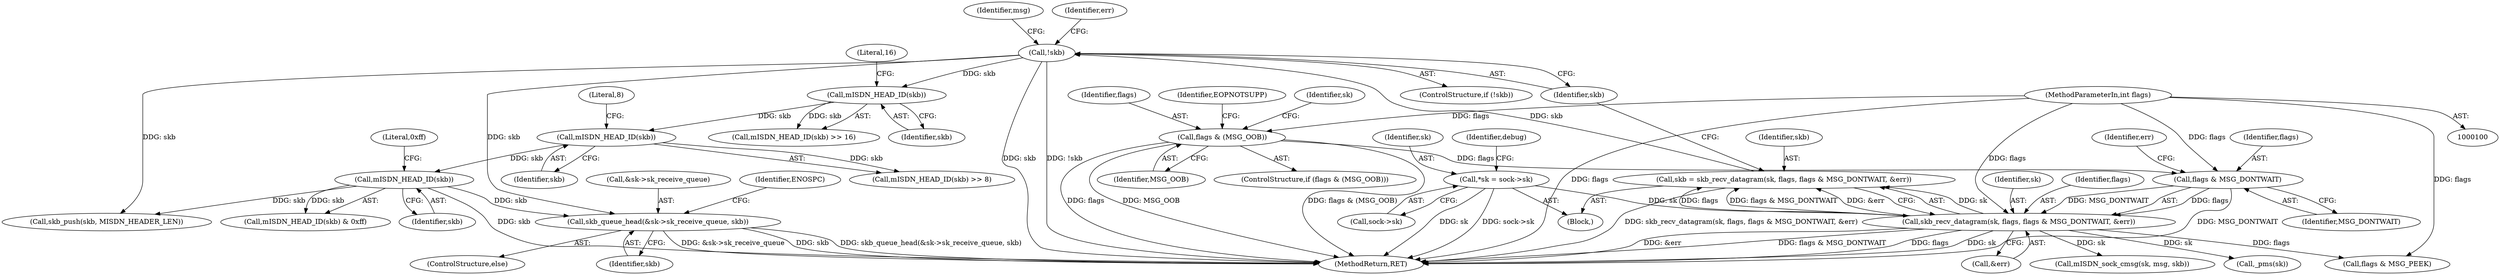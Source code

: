 digraph "0_linux_f3d3342602f8bcbf37d7c46641cb9bca7618eb1c_1@pointer" {
"1000300" [label="(Call,skb_queue_head(&sk->sk_receive_queue, skb))"];
"1000226" [label="(Call,mISDN_HEAD_ID(skb))"];
"1000217" [label="(Call,mISDN_HEAD_ID(skb))"];
"1000207" [label="(Call,mISDN_HEAD_ID(skb))"];
"1000148" [label="(Call,!skb)"];
"1000137" [label="(Call,skb = skb_recv_datagram(sk, flags, flags & MSG_DONTWAIT, &err))"];
"1000139" [label="(Call,skb_recv_datagram(sk, flags, flags & MSG_DONTWAIT, &err))"];
"1000109" [label="(Call,*sk = sock->sk)"];
"1000142" [label="(Call,flags & MSG_DONTWAIT)"];
"1000123" [label="(Call,flags & (MSG_OOB))"];
"1000105" [label="(MethodParameterIn,int flags)"];
"1000111" [label="(Call,sock->sk)"];
"1000120" [label="(Identifier,debug)"];
"1000217" [label="(Call,mISDN_HEAD_ID(skb))"];
"1000218" [label="(Identifier,skb)"];
"1000300" [label="(Call,skb_queue_head(&sk->sk_receive_queue, skb))"];
"1000149" [label="(Identifier,skb)"];
"1000301" [label="(Call,&sk->sk_receive_queue)"];
"1000291" [label="(Call,flags & MSG_PEEK)"];
"1000216" [label="(Call,mISDN_HEAD_ID(skb) >> 8)"];
"1000139" [label="(Call,skb_recv_datagram(sk, flags, flags & MSG_DONTWAIT, &err))"];
"1000207" [label="(Call,mISDN_HEAD_ID(skb))"];
"1000137" [label="(Call,skb = skb_recv_datagram(sk, flags, flags & MSG_DONTWAIT, &err))"];
"1000228" [label="(Literal,0xff)"];
"1000132" [label="(Identifier,sk)"];
"1000184" [label="(Call,_pms(sk))"];
"1000125" [label="(Identifier,MSG_OOB)"];
"1000145" [label="(Call,&err)"];
"1000225" [label="(Call,mISDN_HEAD_ID(skb) & 0xff)"];
"1000123" [label="(Call,flags & (MSG_OOB))"];
"1000110" [label="(Identifier,sk)"];
"1000155" [label="(Identifier,msg)"];
"1000206" [label="(Call,mISDN_HEAD_ID(skb) >> 16)"];
"1000310" [label="(Call,skb_push(skb, MISDN_HEADER_LEN))"];
"1000105" [label="(MethodParameterIn,int flags)"];
"1000148" [label="(Call,!skb)"];
"1000124" [label="(Identifier,flags)"];
"1000226" [label="(Call,mISDN_HEAD_ID(skb))"];
"1000208" [label="(Identifier,skb)"];
"1000106" [label="(Block,)"];
"1000138" [label="(Identifier,skb)"];
"1000144" [label="(Identifier,MSG_DONTWAIT)"];
"1000333" [label="(MethodReturn,RET)"];
"1000305" [label="(Identifier,skb)"];
"1000140" [label="(Identifier,sk)"];
"1000141" [label="(Identifier,flags)"];
"1000109" [label="(Call,*sk = sock->sk)"];
"1000325" [label="(Call,mISDN_sock_cmsg(sk, msg, skb))"];
"1000209" [label="(Literal,16)"];
"1000128" [label="(Identifier,EOPNOTSUPP)"];
"1000219" [label="(Literal,8)"];
"1000147" [label="(ControlStructure,if (!skb))"];
"1000146" [label="(Identifier,err)"];
"1000143" [label="(Identifier,flags)"];
"1000299" [label="(ControlStructure,else)"];
"1000308" [label="(Identifier,ENOSPC)"];
"1000227" [label="(Identifier,skb)"];
"1000142" [label="(Call,flags & MSG_DONTWAIT)"];
"1000122" [label="(ControlStructure,if (flags & (MSG_OOB)))"];
"1000151" [label="(Identifier,err)"];
"1000300" -> "1000299"  [label="AST: "];
"1000300" -> "1000305"  [label="CFG: "];
"1000301" -> "1000300"  [label="AST: "];
"1000305" -> "1000300"  [label="AST: "];
"1000308" -> "1000300"  [label="CFG: "];
"1000300" -> "1000333"  [label="DDG: &sk->sk_receive_queue"];
"1000300" -> "1000333"  [label="DDG: skb"];
"1000300" -> "1000333"  [label="DDG: skb_queue_head(&sk->sk_receive_queue, skb)"];
"1000226" -> "1000300"  [label="DDG: skb"];
"1000148" -> "1000300"  [label="DDG: skb"];
"1000226" -> "1000225"  [label="AST: "];
"1000226" -> "1000227"  [label="CFG: "];
"1000227" -> "1000226"  [label="AST: "];
"1000228" -> "1000226"  [label="CFG: "];
"1000226" -> "1000333"  [label="DDG: skb"];
"1000226" -> "1000225"  [label="DDG: skb"];
"1000217" -> "1000226"  [label="DDG: skb"];
"1000226" -> "1000310"  [label="DDG: skb"];
"1000217" -> "1000216"  [label="AST: "];
"1000217" -> "1000218"  [label="CFG: "];
"1000218" -> "1000217"  [label="AST: "];
"1000219" -> "1000217"  [label="CFG: "];
"1000217" -> "1000216"  [label="DDG: skb"];
"1000207" -> "1000217"  [label="DDG: skb"];
"1000207" -> "1000206"  [label="AST: "];
"1000207" -> "1000208"  [label="CFG: "];
"1000208" -> "1000207"  [label="AST: "];
"1000209" -> "1000207"  [label="CFG: "];
"1000207" -> "1000206"  [label="DDG: skb"];
"1000148" -> "1000207"  [label="DDG: skb"];
"1000148" -> "1000147"  [label="AST: "];
"1000148" -> "1000149"  [label="CFG: "];
"1000149" -> "1000148"  [label="AST: "];
"1000151" -> "1000148"  [label="CFG: "];
"1000155" -> "1000148"  [label="CFG: "];
"1000148" -> "1000333"  [label="DDG: skb"];
"1000148" -> "1000333"  [label="DDG: !skb"];
"1000137" -> "1000148"  [label="DDG: skb"];
"1000148" -> "1000310"  [label="DDG: skb"];
"1000137" -> "1000106"  [label="AST: "];
"1000137" -> "1000139"  [label="CFG: "];
"1000138" -> "1000137"  [label="AST: "];
"1000139" -> "1000137"  [label="AST: "];
"1000149" -> "1000137"  [label="CFG: "];
"1000137" -> "1000333"  [label="DDG: skb_recv_datagram(sk, flags, flags & MSG_DONTWAIT, &err)"];
"1000139" -> "1000137"  [label="DDG: sk"];
"1000139" -> "1000137"  [label="DDG: flags"];
"1000139" -> "1000137"  [label="DDG: flags & MSG_DONTWAIT"];
"1000139" -> "1000137"  [label="DDG: &err"];
"1000139" -> "1000145"  [label="CFG: "];
"1000140" -> "1000139"  [label="AST: "];
"1000141" -> "1000139"  [label="AST: "];
"1000142" -> "1000139"  [label="AST: "];
"1000145" -> "1000139"  [label="AST: "];
"1000139" -> "1000333"  [label="DDG: flags & MSG_DONTWAIT"];
"1000139" -> "1000333"  [label="DDG: flags"];
"1000139" -> "1000333"  [label="DDG: sk"];
"1000139" -> "1000333"  [label="DDG: &err"];
"1000109" -> "1000139"  [label="DDG: sk"];
"1000142" -> "1000139"  [label="DDG: flags"];
"1000142" -> "1000139"  [label="DDG: MSG_DONTWAIT"];
"1000105" -> "1000139"  [label="DDG: flags"];
"1000139" -> "1000184"  [label="DDG: sk"];
"1000139" -> "1000291"  [label="DDG: flags"];
"1000139" -> "1000325"  [label="DDG: sk"];
"1000109" -> "1000106"  [label="AST: "];
"1000109" -> "1000111"  [label="CFG: "];
"1000110" -> "1000109"  [label="AST: "];
"1000111" -> "1000109"  [label="AST: "];
"1000120" -> "1000109"  [label="CFG: "];
"1000109" -> "1000333"  [label="DDG: sk"];
"1000109" -> "1000333"  [label="DDG: sock->sk"];
"1000142" -> "1000144"  [label="CFG: "];
"1000143" -> "1000142"  [label="AST: "];
"1000144" -> "1000142"  [label="AST: "];
"1000146" -> "1000142"  [label="CFG: "];
"1000142" -> "1000333"  [label="DDG: MSG_DONTWAIT"];
"1000123" -> "1000142"  [label="DDG: flags"];
"1000105" -> "1000142"  [label="DDG: flags"];
"1000123" -> "1000122"  [label="AST: "];
"1000123" -> "1000125"  [label="CFG: "];
"1000124" -> "1000123"  [label="AST: "];
"1000125" -> "1000123"  [label="AST: "];
"1000128" -> "1000123"  [label="CFG: "];
"1000132" -> "1000123"  [label="CFG: "];
"1000123" -> "1000333"  [label="DDG: MSG_OOB"];
"1000123" -> "1000333"  [label="DDG: flags & (MSG_OOB)"];
"1000123" -> "1000333"  [label="DDG: flags"];
"1000105" -> "1000123"  [label="DDG: flags"];
"1000105" -> "1000100"  [label="AST: "];
"1000105" -> "1000333"  [label="DDG: flags"];
"1000105" -> "1000291"  [label="DDG: flags"];
}
